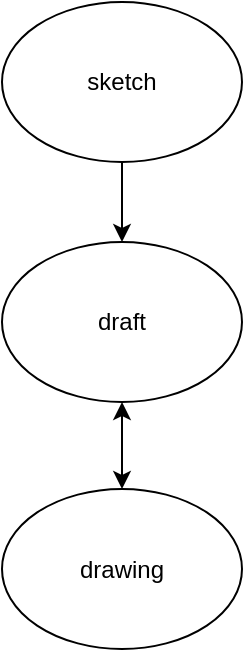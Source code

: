 <mxfile>
    <diagram id="Ju9KFusYzAmRcBETpOg-" name="第 1 页">
        <mxGraphModel dx="403" dy="1187" grid="1" gridSize="10" guides="1" tooltips="1" connect="1" arrows="1" fold="1" page="1" pageScale="1" pageWidth="1169" pageHeight="827" math="0" shadow="0">
            <root>
                <mxCell id="0"/>
                <mxCell id="1" parent="0"/>
                <mxCell id="2" value="drawing" style="ellipse;whiteSpace=wrap;html=1;" vertex="1" parent="1">
                    <mxGeometry x="190" y="413.5" width="120" height="80" as="geometry"/>
                </mxCell>
                <mxCell id="3" value="sketch" style="ellipse;whiteSpace=wrap;html=1;" vertex="1" parent="1">
                    <mxGeometry x="190" y="170" width="120" height="80" as="geometry"/>
                </mxCell>
                <mxCell id="6" style="edgeStyle=none;html=1;exitX=0.5;exitY=1;exitDx=0;exitDy=0;entryX=0.5;entryY=0;entryDx=0;entryDy=0;startArrow=classic;startFill=1;" edge="1" parent="1" source="4" target="2">
                    <mxGeometry relative="1" as="geometry"/>
                </mxCell>
                <mxCell id="4" value="draft" style="ellipse;whiteSpace=wrap;html=1;" vertex="1" parent="1">
                    <mxGeometry x="190" y="290" width="120" height="80" as="geometry"/>
                </mxCell>
                <mxCell id="5" value="" style="endArrow=classic;html=1;exitX=0.5;exitY=1;exitDx=0;exitDy=0;" edge="1" parent="1" source="3" target="4">
                    <mxGeometry width="50" height="50" relative="1" as="geometry">
                        <mxPoint x="320" y="290" as="sourcePoint"/>
                        <mxPoint x="370" y="240" as="targetPoint"/>
                    </mxGeometry>
                </mxCell>
            </root>
        </mxGraphModel>
    </diagram>
</mxfile>
